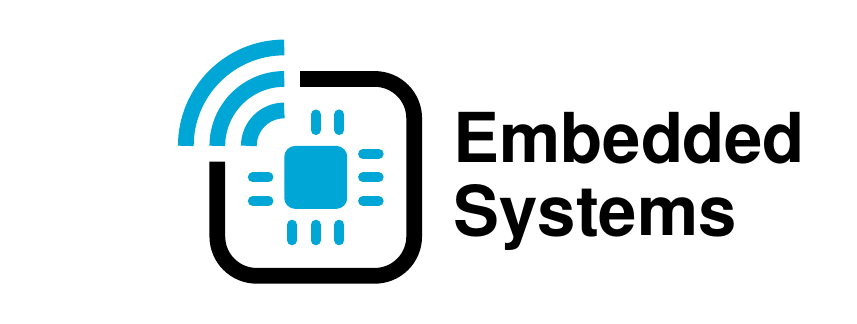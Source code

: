 % TU Delft Embedded Systems Group Logo: stand-alone latex source (part a: .tex file).

% MIT License
%
% Copyright (c) 2022 TU Delft Embedded Systems Group and Casper van Wezel.
%
% Permission is hereby granted, free of charge, to any person obtaining a copy
% of this software and associated documentation files (the "Software"), to deal
% in the Software without restriction, including without limitation the rights
% to use, copy, modify, merge, publish, distribute, sublicense, and/or sell
% copies of the Software, and to permit persons to whom the Software is
% furnished to do so, subject to the following conditions:
%
% The above copyright notice and this permission notice shall be included in all
% copies or substantial portions of the Software.
%
% THE SOFTWARE IS PROVIDED "AS IS", WITHOUT WARRANTY OF ANY KIND, EXPRESS OR
% IMPLIED, INCLUDING BUT NOT LIMITED TO THE WARRANTIES OF MERCHANTABILITY,
% FITNESS FOR A PARTICULAR PURPOSE AND NONINFRINGEMENT. IN NO EVENT SHALL THE
% AUTHORS OR COPYRIGHT HOLDERS BE LIABLE FOR ANY CLAIM, DAMAGES OR OTHER
% LIABILITY, WHETHER IN AN ACTION OF CONTRACT, TORT OR OTHERWISE, ARISING FROM,
% OUT OF OR IN CONNECTION WITH THE SOFTWARE OR THE USE OR OTHER DEALINGS IN THE
% SOFTWARE.

%% Default TU Delft colors
\definecolor{TUcyan}{RGB}{0,166,214}

\colorlet{mycolorborder}{black}
\colorlet{mycolorchip}{TUcyan}
\colorlet{mycolortext}{black}

% Define color setting if not already defined
\providecommand{\logowificolor}{3}

\ifcase\logowificolor
% case: 0 : black
    \colorlet{mycolorwifi1}{black}
    \colorlet{mycolorwifi2}{black}
    \colorlet{mycolorwifi3}{black}
    \colorlet{mycolorchip}{black}
\or
% case: 1
    \colorlet{mycolorwifi1}{TUcyan}
    \colorlet{mycolorwifi2}{black}
    \colorlet{mycolorwifi3}{black}
\or
% case: 2
    \colorlet{mycolorwifi1}{TUcyan}
    \colorlet{mycolorwifi2}{TUcyan}
    \colorlet{mycolorwifi3}{black}
\or
% case: 3
    \colorlet{mycolorwifi1}{TUcyan}
    \colorlet{mycolorwifi2}{TUcyan}
    \colorlet{mycolorwifi3}{TUcyan}
\else
% default black
    \colorlet{mycolorwifi1}{TUcyan}
    \colorlet{mycolorwifi2}{TUcyan}
    \colorlet{mycolorwifi3}{TUcyan}
\fi


\def\c{0.4} % 1/2 chip width & height
\def\o{1.25} % 1/2 outer width & height
\def\l{0.5*\c} % chip leg length
\def\lw{0.2} % white space between chip & legs
\def\lo{0.1} % offset between legs and edge of chip
\def\g{0.4} % gap between wifis
\def\go{0.2} % gap between wifi and outer border

\begin{tikzpicture}[
    background rectangle/.style={fill=white}, show background rectangle,
    chip/.style={fill=mycolorchip},
    legs/.style={draw, line cap=round,line width=1.25mm,mycolorchip},
    outside/.style={draw, line width=2mm,rounded corners=0.5cm,mycolorborder},
    wifi1/.style={draw, line width=2mm,mycolorwifi1},
    wifi2/.style={draw, line width=2mm,mycolorwifi2},
    wifi3/.style={draw, line width=2mm,mycolorwifi3},
    % name_label/.style={align=left,font=\sffamily\selectfont \bfseries \Huge,text width=4.5cm,text=mycolortext, fill=white},
    name_label/.style={align=left,font=\fontfamily{phv}\selectfont \bfseries \Huge,text width=4.5cm,text=mycolortext, fill=white},
    ]

    \ifdefined\notextlogo
        % do not draw text
    \else
        % draw text
        \node[name_label] (e) at (4.0,0.5) {Embedded};
        \node[name_label] (s) at (4.0,-0.5) {Systems};
    \fi

    \fill[chip, rounded corners] (-\c,-\c) rectangle (\c,\c);
    \draw[outside] (-\c+\go,\o) -| (\o,-\o) -| (-\o,\c-\go);

    % Legs Left
    % \path[legs] (-\c-\lw, +\c-\lo) -- (-\c-\lw-\l,+\c-\lo);
    \path[legs] (-\c-\lw, 0) -- (-\c-\lw-\l,0);
    \path[legs] (-\c-\lw, -\c+\lo) -- (-\c-\lw-\l,-\c+\lo);

    % Legs Right
    \path[legs] (\c+\lw, +\c-\lo) -- (\c+\lw+\l,+\c-\lo);
    \path[legs] (\c+\lw, 0) -- (\c+\lw+\l,0);
    \path[legs] (\c+\lw, -\c+\lo) -- (\c+\lw+\l,-\c+\lo);

    % Legs Bottom
    \path[legs] (+\c-\lo,-\c-\lw) -- (+\c-\lo,-\c-\lw-\l);
    \path[legs] (0,-\c-\lw) -- (0,-\c-\lw-\l);
    \path[legs] (-\c+\lo,-\c-\lw) -- (-\c+\lo,-\c-\lw-\l);

    % Legs Top
    \path[legs] (+\c-\lo,\c+\lw) -- (+\c-\lo,\c+\lw+\l);
    \path[legs] (0,\c+\lw) -- (0,\c+\lw+\l);
    % \path[legs] (-\c+\+0.5lo,\c+\lw) -- (-\c+\lo,\c+\lw+\l);

    \draw[wifi1] (-\c,\o-\g) arc (90:180:\o-\c-\g);
    \draw[wifi2] (-\c,\o) arc (90:180:\o-\c);
    \draw[wifi3] (-\c,\o+\g) arc (90:180:\o-\c+\g);

\end{tikzpicture}
